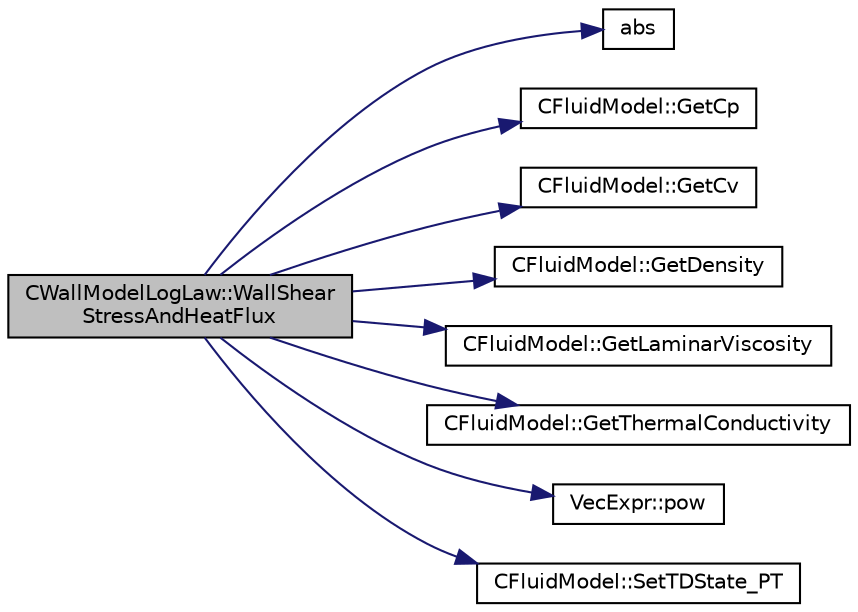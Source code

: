 digraph "CWallModelLogLaw::WallShearStressAndHeatFlux"
{
 // LATEX_PDF_SIZE
  edge [fontname="Helvetica",fontsize="10",labelfontname="Helvetica",labelfontsize="10"];
  node [fontname="Helvetica",fontsize="10",shape=record];
  rankdir="LR";
  Node1 [label="CWallModelLogLaw::WallShear\lStressAndHeatFlux",height=0.2,width=0.4,color="black", fillcolor="grey75", style="filled", fontcolor="black",tooltip="Function, which computes the wall shear stress and heat flux from the data at the exchange location."];
  Node1 -> Node2 [color="midnightblue",fontsize="10",style="solid",fontname="Helvetica"];
  Node2 [label="abs",height=0.2,width=0.4,color="black", fillcolor="white", style="filled",URL="$group__SIMD.html#gaf7650d08e2a58ed700276ddc70f72f96",tooltip=" "];
  Node1 -> Node3 [color="midnightblue",fontsize="10",style="solid",fontname="Helvetica"];
  Node3 [label="CFluidModel::GetCp",height=0.2,width=0.4,color="black", fillcolor="white", style="filled",URL="$classCFluidModel.html#a9b12761e0a9de292d4929f053e9047f7",tooltip="Get fluid specific heat at constant pressure."];
  Node1 -> Node4 [color="midnightblue",fontsize="10",style="solid",fontname="Helvetica"];
  Node4 [label="CFluidModel::GetCv",height=0.2,width=0.4,color="black", fillcolor="white", style="filled",URL="$classCFluidModel.html#aa413b297485cf36c0498b7a64f048ece",tooltip="Get fluid specific heat at constant volume."];
  Node1 -> Node5 [color="midnightblue",fontsize="10",style="solid",fontname="Helvetica"];
  Node5 [label="CFluidModel::GetDensity",height=0.2,width=0.4,color="black", fillcolor="white", style="filled",URL="$classCFluidModel.html#aea74264efe7875c6f8c0aa62e3ccd62a",tooltip="Get fluid density."];
  Node1 -> Node6 [color="midnightblue",fontsize="10",style="solid",fontname="Helvetica"];
  Node6 [label="CFluidModel::GetLaminarViscosity",height=0.2,width=0.4,color="black", fillcolor="white", style="filled",URL="$classCFluidModel.html#ad0e35cb58779dc8fe3265c85b6c29905",tooltip="Get fluid dynamic viscosity."];
  Node1 -> Node7 [color="midnightblue",fontsize="10",style="solid",fontname="Helvetica"];
  Node7 [label="CFluidModel::GetThermalConductivity",height=0.2,width=0.4,color="black", fillcolor="white", style="filled",URL="$classCFluidModel.html#a376bce2f006ecf2393ac1c25ff734c2a",tooltip="Get fluid thermal conductivity."];
  Node1 -> Node8 [color="midnightblue",fontsize="10",style="solid",fontname="Helvetica"];
  Node8 [label="VecExpr::pow",height=0.2,width=0.4,color="black", fillcolor="white", style="filled",URL="$group__VecExpr.html#ga7fb255e1f2a1773d3cc6ff7bee1aadd2",tooltip=" "];
  Node1 -> Node9 [color="midnightblue",fontsize="10",style="solid",fontname="Helvetica"];
  Node9 [label="CFluidModel::SetTDState_PT",height=0.2,width=0.4,color="black", fillcolor="white", style="filled",URL="$classCFluidModel.html#a32d65726b075ea29a29f806d12cf0a5a",tooltip="virtual member that would be different for each gas model implemented"];
}
